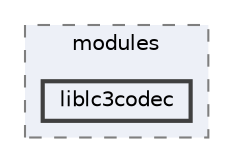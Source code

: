 digraph "build/modules/liblc3codec"
{
 // LATEX_PDF_SIZE
  bgcolor="transparent";
  edge [fontname=Helvetica,fontsize=10,labelfontname=Helvetica,labelfontsize=10];
  node [fontname=Helvetica,fontsize=10,shape=box,height=0.2,width=0.4];
  compound=true
  subgraph clusterdir_587cd7e785de0867f5b3392122b4ea11 {
    graph [ bgcolor="#edf0f7", pencolor="grey50", label="modules", fontname=Helvetica,fontsize=10 style="filled,dashed", URL="dir_587cd7e785de0867f5b3392122b4ea11.html",tooltip=""]
  dir_ab4ac63205341251758e60761f27099f [label="liblc3codec", fillcolor="#edf0f7", color="grey25", style="filled,bold", URL="dir_ab4ac63205341251758e60761f27099f.html",tooltip=""];
  }
}
